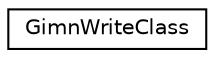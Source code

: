 digraph "Representação gráfica da hiearquia da classe"
{
 // LATEX_PDF_SIZE
  edge [fontname="Helvetica",fontsize="10",labelfontname="Helvetica",labelfontsize="10"];
  node [fontname="Helvetica",fontsize="10",shape=record];
  rankdir="LR";
  Node0 [label="GimnWriteClass",height=0.2,width=0.4,color="black", fillcolor="white", style="filled",URL="$classGimnWriteClass.html",tooltip="GimnWrite será a classe responsável pela escrita dos dados processados e dos histogramas gerados Esta..."];
}
